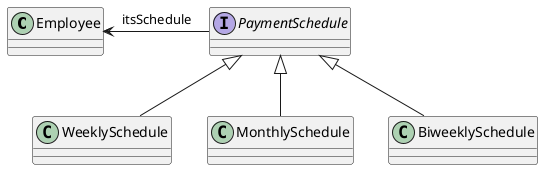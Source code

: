 @startuml paymentschedule
class Employee
interface PaymentSchedule
class WeeklySchedule
class MonthlySchedule
class BiweeklySchedule
Employee <- PaymentSchedule: itsSchedule
PaymentSchedule <|-- WeeklySchedule
PaymentSchedule <|-- MonthlySchedule
PaymentSchedule <|-- BiweeklySchedule
@enduml

@startuml schedule
title Payment Schedule
actor user as UU
participant Employee as e
participant PaymentSchedule as p
UU -> e: isPayday(date)
activate e
e -> p: isPayday(date)
@enduml